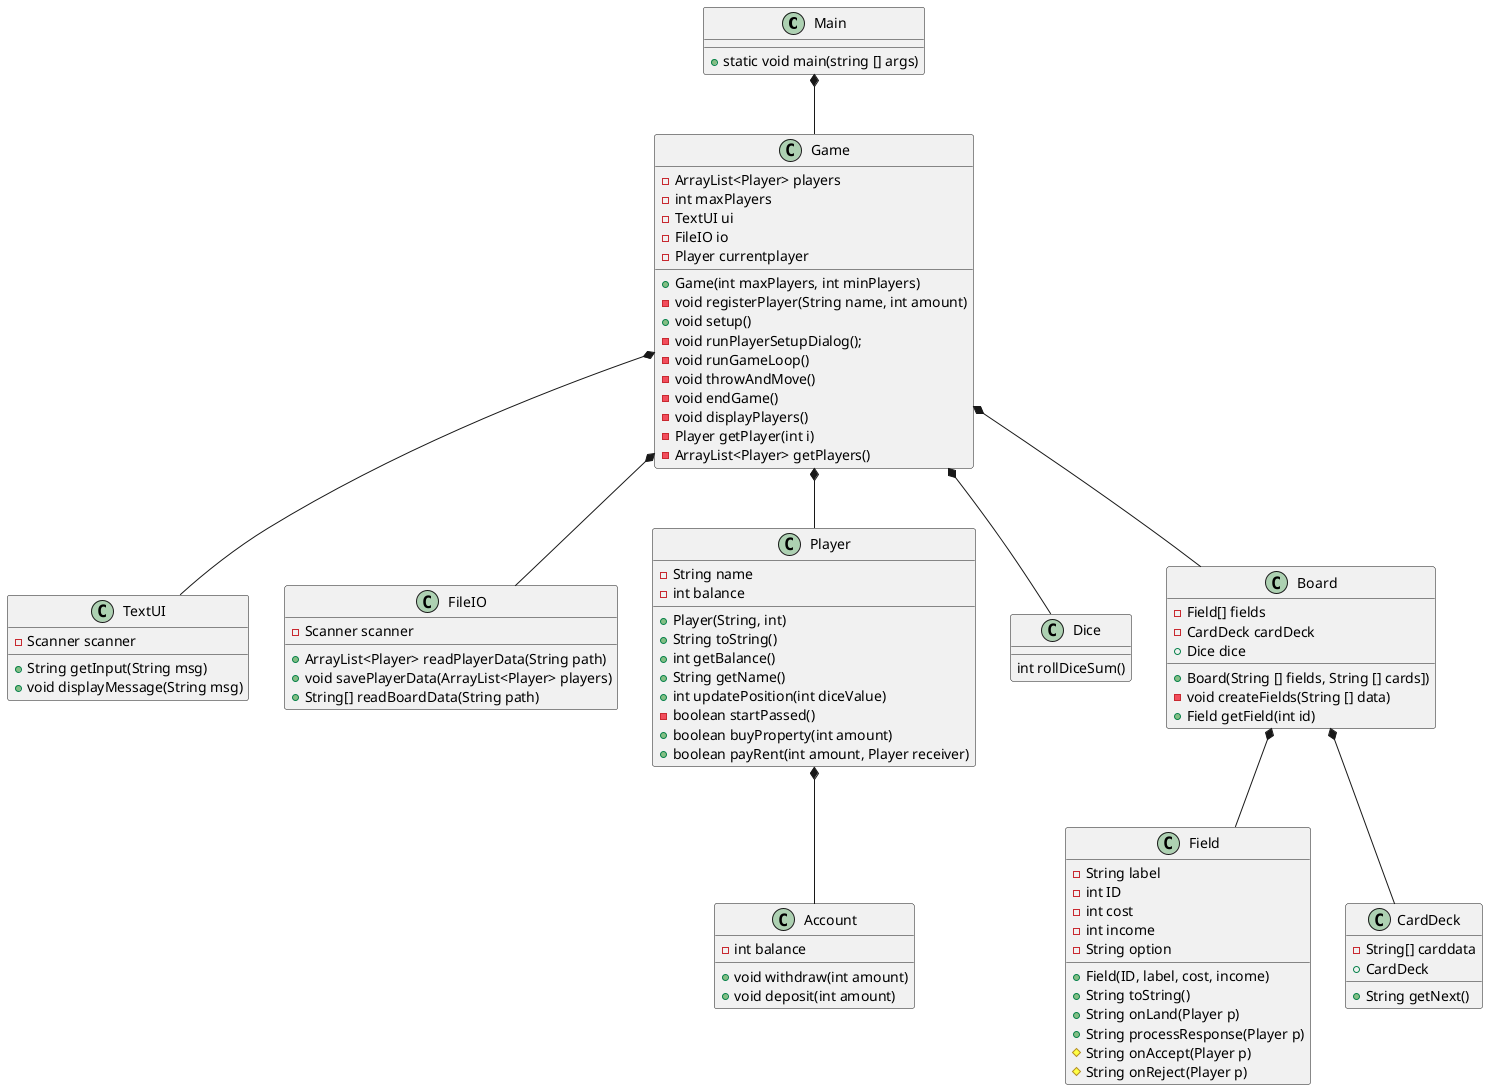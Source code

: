 @startuml
'Domænemodellen giver nye entity klasser
'Pakker, model og util


class Main
class Game
'package "util"{
    class TextUI
    class FileIO
'}

'package "model"{
    class Player
    class Field
      class Dice
      class Account
      class CardDeck
      class Board
'}

Main *-- Game
Game *-- TextUI
Game *-- FileIO
Game *-- Player
Player *-- Account
Game *--Board
Game *-- Dice
Board *-- Field
Board *-- CardDeck



Main : + static void main(string [] args)

Player  : - String name
Player  : - int balance
Player  : + Player(String, int)
Player  : + String toString()
Player  : + int getBalance()
Player : + String getName()

'-----------new:
Player  : +int updatePosition(int diceValue)
Player : -boolean startPassed()
Player : + boolean buyProperty(int amount)
Player : + boolean payRent(int amount, Player receiver)

Account :  - int balance
Account  : + void withdraw(int amount)
Account  : + void deposit(int amount)


Game : - ArrayList<Player> players
Game : - int maxPlayers
Game : - TextUI ui
Game : - FileIO io
Game : - Player currentplayer
Game : + Game(int maxPlayers, int minPlayers)
Game : - void registerPlayer(String name, int amount)
Game : + void setup()
Game : - void runPlayerSetupDialog();
Game : - void runGameLoop()
Game : - void throwAndMove()
Game : - void endGame()
Game : - void displayPlayers()
Game : - Player getPlayer(int i)
Game : - ArrayList<Player> getPlayers()

TextUI : + String getInput(String msg)
TextUI : - Scanner scanner
TextUI : + void displayMessage(String msg)


FileIO : - Scanner scanner
FileIO : + ArrayList<Player> readPlayerData(String path)
FileIO : + void savePlayerData(ArrayList<Player> players)
FileIO : + String[] readBoardData(String path)

Field : - String label
Field : - int ID
Field : - int cost
Field : - int income
Field : - String option
Field : + Field(ID, label, cost, income)
Field : + String toString()
Field : + String onLand(Player p)
Field : + String processResponse(Player p)
Field : # String onAccept(Player p)
Field : # String onReject(Player p)


Board : - Field[] fields
Board : - CardDeck cardDeck
Board : + Dice dice
Board : + Board(String [] fields, String [] cards])
Board : - void createFields(String [] data)
Board : + Field getField(int id)

CardDeck : - String[] carddata
CardDeck : + CardDeck
CardDeck : + String getNext()

Dice : int rollDiceSum()
@enduml
